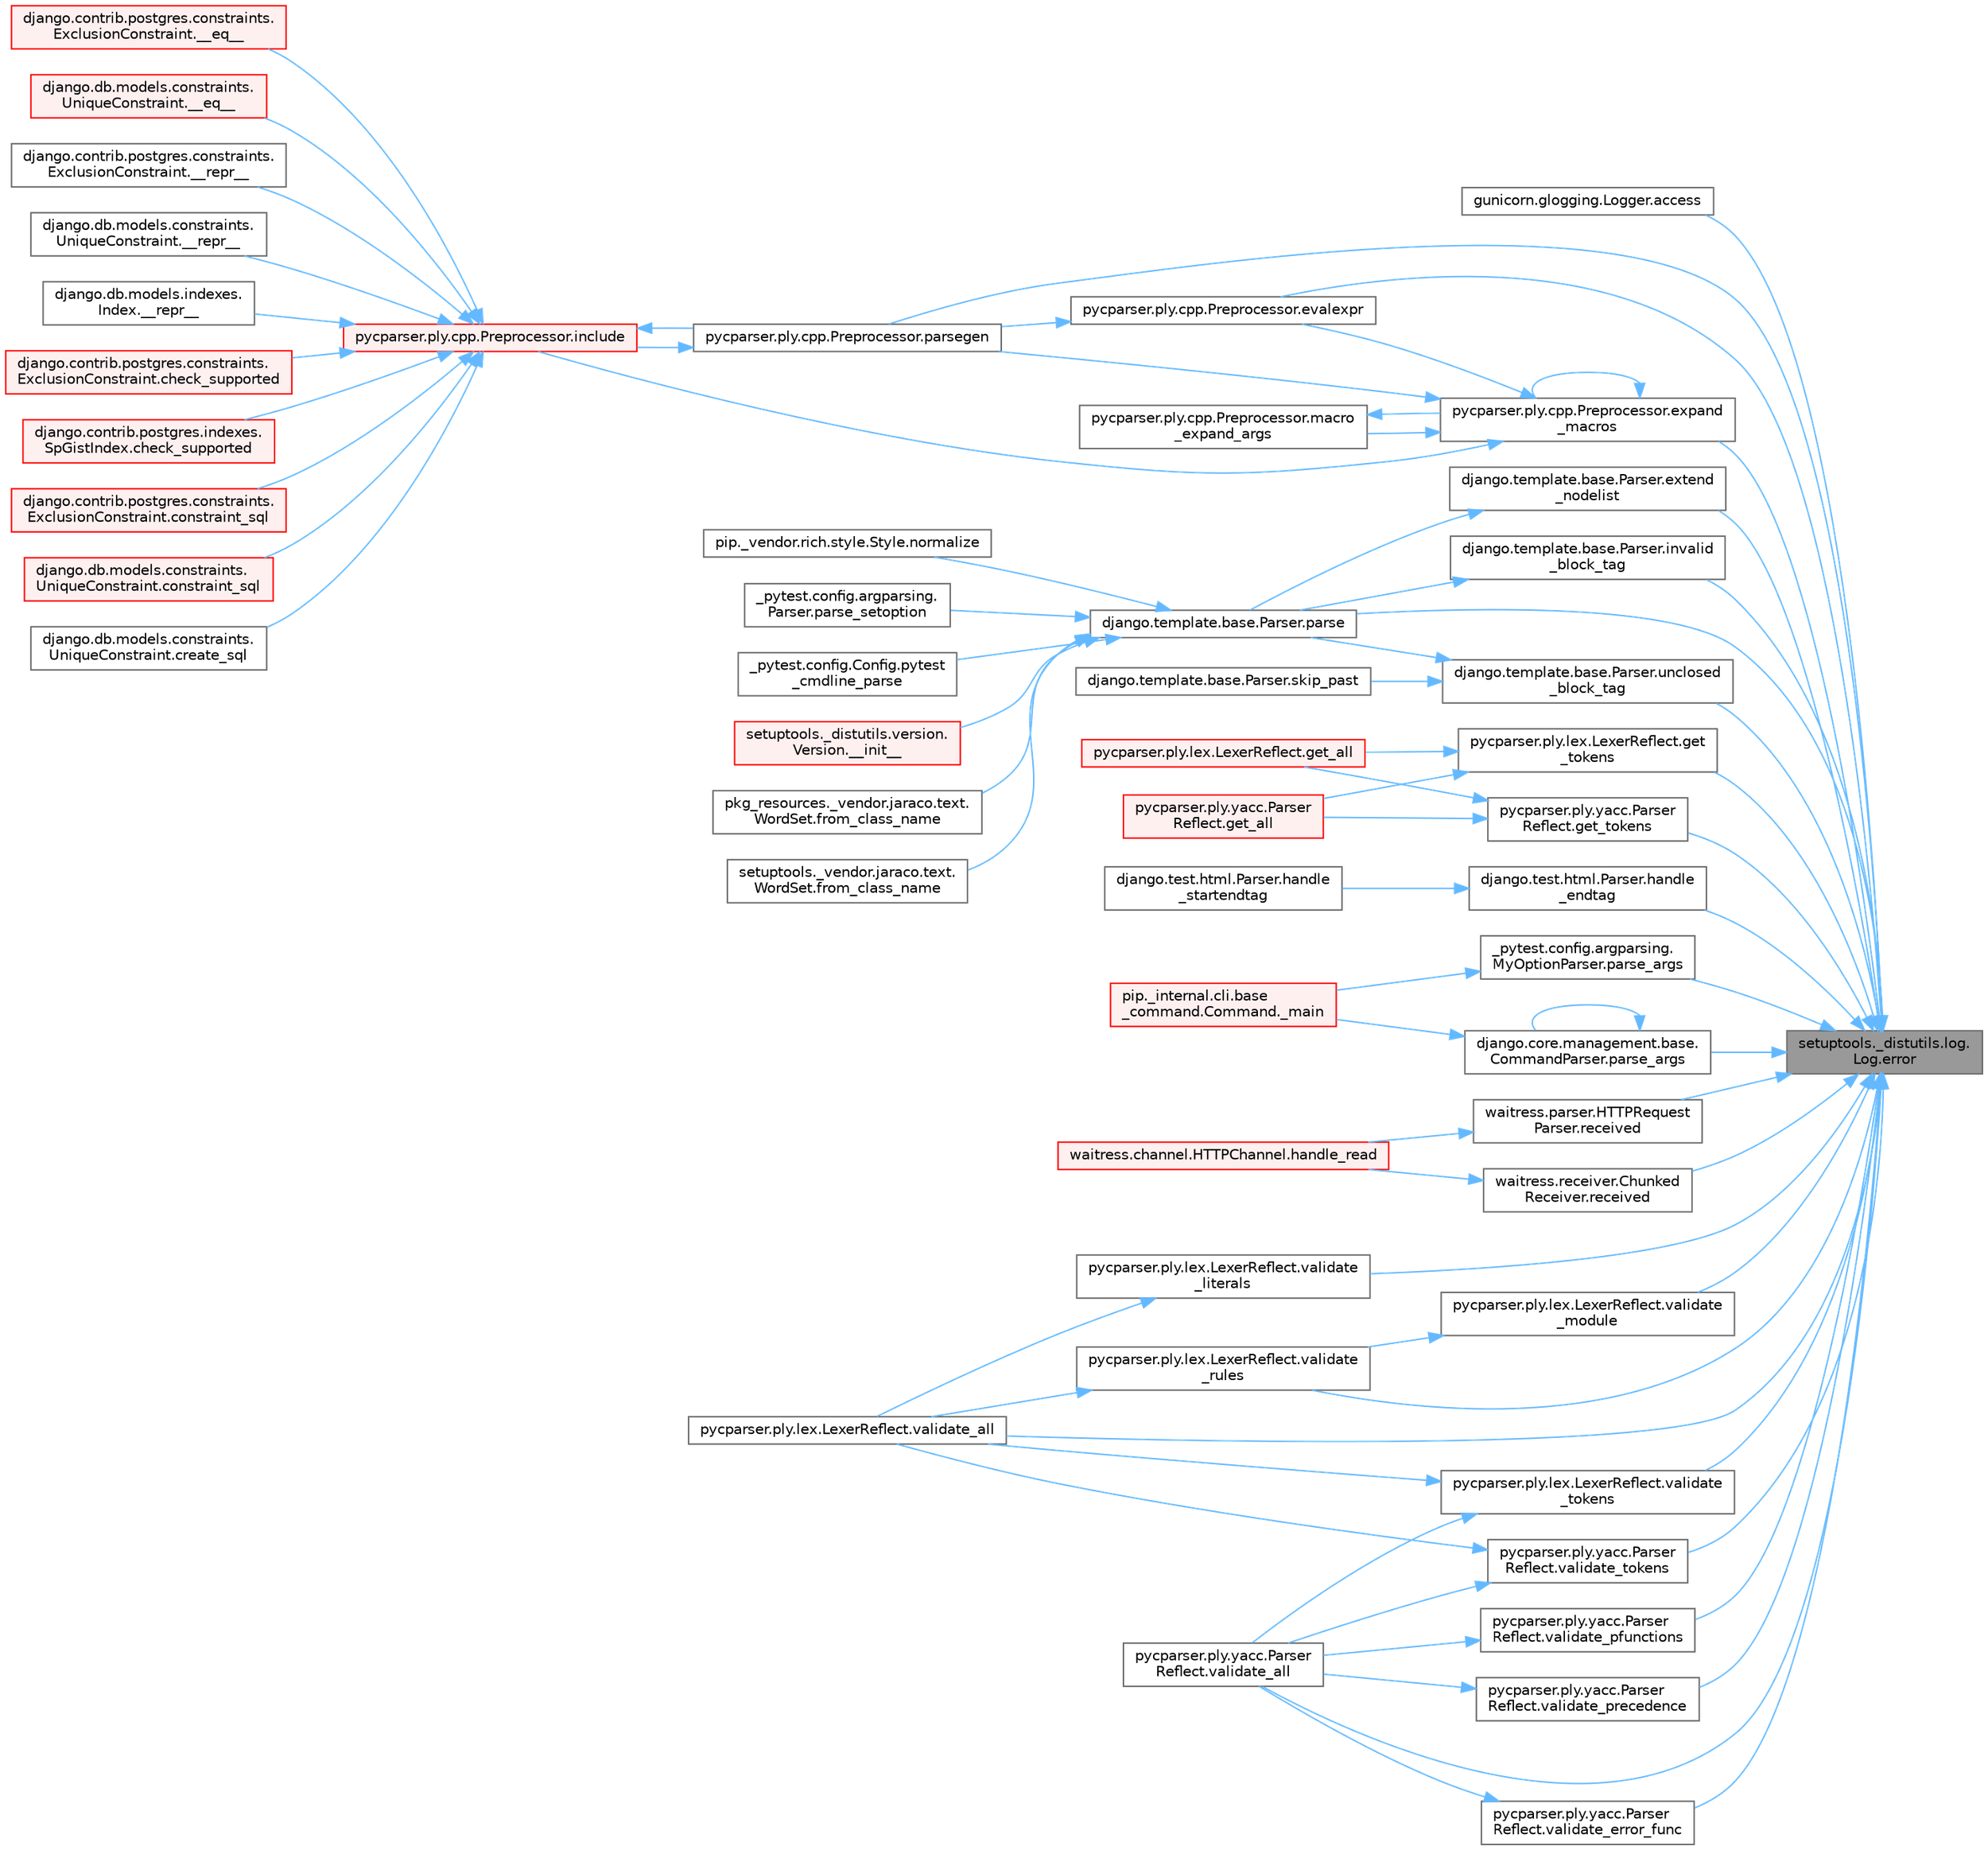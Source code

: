 digraph "setuptools._distutils.log.Log.error"
{
 // LATEX_PDF_SIZE
  bgcolor="transparent";
  edge [fontname=Helvetica,fontsize=10,labelfontname=Helvetica,labelfontsize=10];
  node [fontname=Helvetica,fontsize=10,shape=box,height=0.2,width=0.4];
  rankdir="RL";
  Node1 [id="Node000001",label="setuptools._distutils.log.\lLog.error",height=0.2,width=0.4,color="gray40", fillcolor="grey60", style="filled", fontcolor="black",tooltip=" "];
  Node1 -> Node2 [id="edge1_Node000001_Node000002",dir="back",color="steelblue1",style="solid",tooltip=" "];
  Node2 [id="Node000002",label="gunicorn.glogging.Logger.access",height=0.2,width=0.4,color="grey40", fillcolor="white", style="filled",URL="$classgunicorn_1_1glogging_1_1_logger.html#a3b9fcb2cb9d7803a849f41d52df08b4b",tooltip=" "];
  Node1 -> Node3 [id="edge2_Node000001_Node000003",dir="back",color="steelblue1",style="solid",tooltip=" "];
  Node3 [id="Node000003",label="pycparser.ply.cpp.Preprocessor.evalexpr",height=0.2,width=0.4,color="grey40", fillcolor="white", style="filled",URL="$classpycparser_1_1ply_1_1cpp_1_1_preprocessor.html#a3c16ad6c28242d1214d20158b02ecabd",tooltip=" "];
  Node3 -> Node4 [id="edge3_Node000003_Node000004",dir="back",color="steelblue1",style="solid",tooltip=" "];
  Node4 [id="Node000004",label="pycparser.ply.cpp.Preprocessor.parsegen",height=0.2,width=0.4,color="grey40", fillcolor="white", style="filled",URL="$classpycparser_1_1ply_1_1cpp_1_1_preprocessor.html#aad71ed64ebab07f9eafb0b36f9108723",tooltip=" "];
  Node4 -> Node5 [id="edge4_Node000004_Node000005",dir="back",color="steelblue1",style="solid",tooltip=" "];
  Node5 [id="Node000005",label="pycparser.ply.cpp.Preprocessor.include",height=0.2,width=0.4,color="red", fillcolor="#FFF0F0", style="filled",URL="$classpycparser_1_1ply_1_1cpp_1_1_preprocessor.html#aa91b0516d72dcf45e3d21b35b84ea1e0",tooltip=" "];
  Node5 -> Node6 [id="edge5_Node000005_Node000006",dir="back",color="steelblue1",style="solid",tooltip=" "];
  Node6 [id="Node000006",label="django.contrib.postgres.constraints.\lExclusionConstraint.__eq__",height=0.2,width=0.4,color="red", fillcolor="#FFF0F0", style="filled",URL="$classdjango_1_1contrib_1_1postgres_1_1constraints_1_1_exclusion_constraint.html#af496d048323e51177e1239475f9fe47c",tooltip=" "];
  Node5 -> Node15 [id="edge6_Node000005_Node000015",dir="back",color="steelblue1",style="solid",tooltip=" "];
  Node15 [id="Node000015",label="django.db.models.constraints.\lUniqueConstraint.__eq__",height=0.2,width=0.4,color="red", fillcolor="#FFF0F0", style="filled",URL="$classdjango_1_1db_1_1models_1_1constraints_1_1_unique_constraint.html#a1a877e5c6def4673a480b3fd44e3ad19",tooltip=" "];
  Node5 -> Node16 [id="edge7_Node000005_Node000016",dir="back",color="steelblue1",style="solid",tooltip=" "];
  Node16 [id="Node000016",label="django.contrib.postgres.constraints.\lExclusionConstraint.__repr__",height=0.2,width=0.4,color="grey40", fillcolor="white", style="filled",URL="$classdjango_1_1contrib_1_1postgres_1_1constraints_1_1_exclusion_constraint.html#a0771594ced240daa3e783f821d28adb5",tooltip=" "];
  Node5 -> Node17 [id="edge8_Node000005_Node000017",dir="back",color="steelblue1",style="solid",tooltip=" "];
  Node17 [id="Node000017",label="django.db.models.constraints.\lUniqueConstraint.__repr__",height=0.2,width=0.4,color="grey40", fillcolor="white", style="filled",URL="$classdjango_1_1db_1_1models_1_1constraints_1_1_unique_constraint.html#a182454ed288d36d2033f34e2442e63b6",tooltip=" "];
  Node5 -> Node18 [id="edge9_Node000005_Node000018",dir="back",color="steelblue1",style="solid",tooltip=" "];
  Node18 [id="Node000018",label="django.db.models.indexes.\lIndex.__repr__",height=0.2,width=0.4,color="grey40", fillcolor="white", style="filled",URL="$classdjango_1_1db_1_1models_1_1indexes_1_1_index.html#a491779817a13ed7b81a3fa01cb34b2c6",tooltip=" "];
  Node5 -> Node19 [id="edge10_Node000005_Node000019",dir="back",color="steelblue1",style="solid",tooltip=" "];
  Node19 [id="Node000019",label="django.contrib.postgres.constraints.\lExclusionConstraint.check_supported",height=0.2,width=0.4,color="red", fillcolor="#FFF0F0", style="filled",URL="$classdjango_1_1contrib_1_1postgres_1_1constraints_1_1_exclusion_constraint.html#afce44af1fdf188bca4592f852eb897c3",tooltip=" "];
  Node5 -> Node22 [id="edge11_Node000005_Node000022",dir="back",color="steelblue1",style="solid",tooltip=" "];
  Node22 [id="Node000022",label="django.contrib.postgres.indexes.\lSpGistIndex.check_supported",height=0.2,width=0.4,color="red", fillcolor="#FFF0F0", style="filled",URL="$classdjango_1_1contrib_1_1postgres_1_1indexes_1_1_sp_gist_index.html#aa2d05c1b3c304ae928ef271c01011447",tooltip=" "];
  Node5 -> Node23 [id="edge12_Node000005_Node000023",dir="back",color="steelblue1",style="solid",tooltip=" "];
  Node23 [id="Node000023",label="django.contrib.postgres.constraints.\lExclusionConstraint.constraint_sql",height=0.2,width=0.4,color="red", fillcolor="#FFF0F0", style="filled",URL="$classdjango_1_1contrib_1_1postgres_1_1constraints_1_1_exclusion_constraint.html#a9c7786d94df04c688d948011958a68c1",tooltip=" "];
  Node5 -> Node24 [id="edge13_Node000005_Node000024",dir="back",color="steelblue1",style="solid",tooltip=" "];
  Node24 [id="Node000024",label="django.db.models.constraints.\lUniqueConstraint.constraint_sql",height=0.2,width=0.4,color="red", fillcolor="#FFF0F0", style="filled",URL="$classdjango_1_1db_1_1models_1_1constraints_1_1_unique_constraint.html#ad8e91d3d3fb576b5000de9908877754d",tooltip=" "];
  Node5 -> Node25 [id="edge14_Node000005_Node000025",dir="back",color="steelblue1",style="solid",tooltip=" "];
  Node25 [id="Node000025",label="django.db.models.constraints.\lUniqueConstraint.create_sql",height=0.2,width=0.4,color="grey40", fillcolor="white", style="filled",URL="$classdjango_1_1db_1_1models_1_1constraints_1_1_unique_constraint.html#ad0cc45d12329073fac8ae7b419a34cae",tooltip=" "];
  Node5 -> Node4 [id="edge15_Node000005_Node000004",dir="back",color="steelblue1",style="solid",tooltip=" "];
  Node1 -> Node459 [id="edge16_Node000001_Node000459",dir="back",color="steelblue1",style="solid",tooltip=" "];
  Node459 [id="Node000459",label="pycparser.ply.cpp.Preprocessor.expand\l_macros",height=0.2,width=0.4,color="grey40", fillcolor="white", style="filled",URL="$classpycparser_1_1ply_1_1cpp_1_1_preprocessor.html#a4ac7e926ac9f68ef96f58e704a570d42",tooltip=" "];
  Node459 -> Node3 [id="edge17_Node000459_Node000003",dir="back",color="steelblue1",style="solid",tooltip=" "];
  Node459 -> Node459 [id="edge18_Node000459_Node000459",dir="back",color="steelblue1",style="solid",tooltip=" "];
  Node459 -> Node5 [id="edge19_Node000459_Node000005",dir="back",color="steelblue1",style="solid",tooltip=" "];
  Node459 -> Node460 [id="edge20_Node000459_Node000460",dir="back",color="steelblue1",style="solid",tooltip=" "];
  Node460 [id="Node000460",label="pycparser.ply.cpp.Preprocessor.macro\l_expand_args",height=0.2,width=0.4,color="grey40", fillcolor="white", style="filled",URL="$classpycparser_1_1ply_1_1cpp_1_1_preprocessor.html#a320b003959fb43eb0be175c9b80fea2d",tooltip=" "];
  Node460 -> Node459 [id="edge21_Node000460_Node000459",dir="back",color="steelblue1",style="solid",tooltip=" "];
  Node459 -> Node4 [id="edge22_Node000459_Node000004",dir="back",color="steelblue1",style="solid",tooltip=" "];
  Node1 -> Node461 [id="edge23_Node000001_Node000461",dir="back",color="steelblue1",style="solid",tooltip=" "];
  Node461 [id="Node000461",label="django.template.base.Parser.extend\l_nodelist",height=0.2,width=0.4,color="grey40", fillcolor="white", style="filled",URL="$classdjango_1_1template_1_1base_1_1_parser.html#a18cc3b61dee227ebe679d5a97e219f55",tooltip=" "];
  Node461 -> Node462 [id="edge24_Node000461_Node000462",dir="back",color="steelblue1",style="solid",tooltip=" "];
  Node462 [id="Node000462",label="django.template.base.Parser.parse",height=0.2,width=0.4,color="grey40", fillcolor="white", style="filled",URL="$classdjango_1_1template_1_1base_1_1_parser.html#adf49a6d849c5bc731f4dcd79bbd13e52",tooltip=" "];
  Node462 -> Node463 [id="edge25_Node000462_Node000463",dir="back",color="steelblue1",style="solid",tooltip=" "];
  Node463 [id="Node000463",label="setuptools._distutils.version.\lVersion.__init__",height=0.2,width=0.4,color="red", fillcolor="#FFF0F0", style="filled",URL="$classsetuptools_1_1__distutils_1_1version_1_1_version.html#a6eb3c2f0d326644884717848b784e398",tooltip=" "];
  Node462 -> Node464 [id="edge26_Node000462_Node000464",dir="back",color="steelblue1",style="solid",tooltip=" "];
  Node464 [id="Node000464",label="pkg_resources._vendor.jaraco.text.\lWordSet.from_class_name",height=0.2,width=0.4,color="grey40", fillcolor="white", style="filled",URL="$classpkg__resources_1_1__vendor_1_1jaraco_1_1text_1_1_word_set.html#a34e366f395f8e0b61e6b66a93bc8e848",tooltip=" "];
  Node462 -> Node465 [id="edge27_Node000462_Node000465",dir="back",color="steelblue1",style="solid",tooltip=" "];
  Node465 [id="Node000465",label="setuptools._vendor.jaraco.text.\lWordSet.from_class_name",height=0.2,width=0.4,color="grey40", fillcolor="white", style="filled",URL="$classsetuptools_1_1__vendor_1_1jaraco_1_1text_1_1_word_set.html#acc6d49fea7948867996de1a704579124",tooltip=" "];
  Node462 -> Node466 [id="edge28_Node000462_Node000466",dir="back",color="steelblue1",style="solid",tooltip=" "];
  Node466 [id="Node000466",label="pip._vendor.rich.style.Style.normalize",height=0.2,width=0.4,color="grey40", fillcolor="white", style="filled",URL="$classpip_1_1__vendor_1_1rich_1_1style_1_1_style.html#a702aa841b25a26307558cb52dcb12f0d",tooltip=" "];
  Node462 -> Node467 [id="edge29_Node000462_Node000467",dir="back",color="steelblue1",style="solid",tooltip=" "];
  Node467 [id="Node000467",label="_pytest.config.argparsing.\lParser.parse_setoption",height=0.2,width=0.4,color="grey40", fillcolor="white", style="filled",URL="$class__pytest_1_1config_1_1argparsing_1_1_parser.html#a406b16cc4dad29c64f46812c624e203c",tooltip=" "];
  Node462 -> Node468 [id="edge30_Node000462_Node000468",dir="back",color="steelblue1",style="solid",tooltip=" "];
  Node468 [id="Node000468",label="_pytest.config.Config.pytest\l_cmdline_parse",height=0.2,width=0.4,color="grey40", fillcolor="white", style="filled",URL="$class__pytest_1_1config_1_1_config.html#a87d1af36d8238d7df5315b782f91fc1d",tooltip=" "];
  Node1 -> Node469 [id="edge31_Node000001_Node000469",dir="back",color="steelblue1",style="solid",tooltip=" "];
  Node469 [id="Node000469",label="pycparser.ply.lex.LexerReflect.get\l_tokens",height=0.2,width=0.4,color="grey40", fillcolor="white", style="filled",URL="$classpycparser_1_1ply_1_1lex_1_1_lexer_reflect.html#a10983bce282c9b55abb82ce3807c6286",tooltip=" "];
  Node469 -> Node470 [id="edge32_Node000469_Node000470",dir="back",color="steelblue1",style="solid",tooltip=" "];
  Node470 [id="Node000470",label="pycparser.ply.lex.LexerReflect.get_all",height=0.2,width=0.4,color="red", fillcolor="#FFF0F0", style="filled",URL="$classpycparser_1_1ply_1_1lex_1_1_lexer_reflect.html#a4726c4266e47d444a39bb9b01b73ef7d",tooltip=" "];
  Node469 -> Node473 [id="edge33_Node000469_Node000473",dir="back",color="steelblue1",style="solid",tooltip=" "];
  Node473 [id="Node000473",label="pycparser.ply.yacc.Parser\lReflect.get_all",height=0.2,width=0.4,color="red", fillcolor="#FFF0F0", style="filled",URL="$classpycparser_1_1ply_1_1yacc_1_1_parser_reflect.html#a3bd6a068b6384b296166f90669530504",tooltip=" "];
  Node1 -> Node474 [id="edge34_Node000001_Node000474",dir="back",color="steelblue1",style="solid",tooltip=" "];
  Node474 [id="Node000474",label="pycparser.ply.yacc.Parser\lReflect.get_tokens",height=0.2,width=0.4,color="grey40", fillcolor="white", style="filled",URL="$classpycparser_1_1ply_1_1yacc_1_1_parser_reflect.html#a32a8391d1552f74d1fd812eec68dc908",tooltip=" "];
  Node474 -> Node470 [id="edge35_Node000474_Node000470",dir="back",color="steelblue1",style="solid",tooltip=" "];
  Node474 -> Node473 [id="edge36_Node000474_Node000473",dir="back",color="steelblue1",style="solid",tooltip=" "];
  Node1 -> Node475 [id="edge37_Node000001_Node000475",dir="back",color="steelblue1",style="solid",tooltip=" "];
  Node475 [id="Node000475",label="django.test.html.Parser.handle\l_endtag",height=0.2,width=0.4,color="grey40", fillcolor="white", style="filled",URL="$classdjango_1_1test_1_1html_1_1_parser.html#a884b3359f3c54327e1eb7315d24e003d",tooltip=" "];
  Node475 -> Node476 [id="edge38_Node000475_Node000476",dir="back",color="steelblue1",style="solid",tooltip=" "];
  Node476 [id="Node000476",label="django.test.html.Parser.handle\l_startendtag",height=0.2,width=0.4,color="grey40", fillcolor="white", style="filled",URL="$classdjango_1_1test_1_1html_1_1_parser.html#a3d5c6af442187d52d229d18e4f87c2c2",tooltip=" "];
  Node1 -> Node477 [id="edge39_Node000001_Node000477",dir="back",color="steelblue1",style="solid",tooltip=" "];
  Node477 [id="Node000477",label="django.template.base.Parser.invalid\l_block_tag",height=0.2,width=0.4,color="grey40", fillcolor="white", style="filled",URL="$classdjango_1_1template_1_1base_1_1_parser.html#ad5b5b4e7969f94be4891ad344fb51af5",tooltip=" "];
  Node477 -> Node462 [id="edge40_Node000477_Node000462",dir="back",color="steelblue1",style="solid",tooltip=" "];
  Node1 -> Node462 [id="edge41_Node000001_Node000462",dir="back",color="steelblue1",style="solid",tooltip=" "];
  Node1 -> Node478 [id="edge42_Node000001_Node000478",dir="back",color="steelblue1",style="solid",tooltip=" "];
  Node478 [id="Node000478",label="_pytest.config.argparsing.\lMyOptionParser.parse_args",height=0.2,width=0.4,color="grey40", fillcolor="white", style="filled",URL="$class__pytest_1_1config_1_1argparsing_1_1_my_option_parser.html#ab9c41ef7aa3563347d264f1b7a8a1a66",tooltip=" "];
  Node478 -> Node479 [id="edge43_Node000478_Node000479",dir="back",color="steelblue1",style="solid",tooltip=" "];
  Node479 [id="Node000479",label="pip._internal.cli.base\l_command.Command._main",height=0.2,width=0.4,color="red", fillcolor="#FFF0F0", style="filled",URL="$classpip_1_1__internal_1_1cli_1_1base__command_1_1_command.html#a8bd305e8a444810d66cd9376bd3a63c9",tooltip=" "];
  Node1 -> Node481 [id="edge44_Node000001_Node000481",dir="back",color="steelblue1",style="solid",tooltip=" "];
  Node481 [id="Node000481",label="django.core.management.base.\lCommandParser.parse_args",height=0.2,width=0.4,color="grey40", fillcolor="white", style="filled",URL="$classdjango_1_1core_1_1management_1_1base_1_1_command_parser.html#a3bfc67243196388c65ea6d0755637db5",tooltip=" "];
  Node481 -> Node479 [id="edge45_Node000481_Node000479",dir="back",color="steelblue1",style="solid",tooltip=" "];
  Node481 -> Node481 [id="edge46_Node000481_Node000481",dir="back",color="steelblue1",style="solid",tooltip=" "];
  Node1 -> Node4 [id="edge47_Node000001_Node000004",dir="back",color="steelblue1",style="solid",tooltip=" "];
  Node1 -> Node482 [id="edge48_Node000001_Node000482",dir="back",color="steelblue1",style="solid",tooltip=" "];
  Node482 [id="Node000482",label="waitress.parser.HTTPRequest\lParser.received",height=0.2,width=0.4,color="grey40", fillcolor="white", style="filled",URL="$classwaitress_1_1parser_1_1_h_t_t_p_request_parser.html#a37aaf6b973fa4959ae4fe6fe4048fc24",tooltip=" "];
  Node482 -> Node78 [id="edge49_Node000482_Node000078",dir="back",color="steelblue1",style="solid",tooltip=" "];
  Node78 [id="Node000078",label="waitress.channel.HTTPChannel.handle_read",height=0.2,width=0.4,color="red", fillcolor="#FFF0F0", style="filled",URL="$classwaitress_1_1channel_1_1_h_t_t_p_channel.html#a1d690aa5821ba04f0e06883c7d5791c1",tooltip=" "];
  Node1 -> Node483 [id="edge50_Node000001_Node000483",dir="back",color="steelblue1",style="solid",tooltip=" "];
  Node483 [id="Node000483",label="waitress.receiver.Chunked\lReceiver.received",height=0.2,width=0.4,color="grey40", fillcolor="white", style="filled",URL="$classwaitress_1_1receiver_1_1_chunked_receiver.html#a560337d435bad205b28d765329a3d9e0",tooltip=" "];
  Node483 -> Node78 [id="edge51_Node000483_Node000078",dir="back",color="steelblue1",style="solid",tooltip=" "];
  Node1 -> Node484 [id="edge52_Node000001_Node000484",dir="back",color="steelblue1",style="solid",tooltip=" "];
  Node484 [id="Node000484",label="django.template.base.Parser.unclosed\l_block_tag",height=0.2,width=0.4,color="grey40", fillcolor="white", style="filled",URL="$classdjango_1_1template_1_1base_1_1_parser.html#a5ee190e13908db0573b7687deb43b639",tooltip=" "];
  Node484 -> Node462 [id="edge53_Node000484_Node000462",dir="back",color="steelblue1",style="solid",tooltip=" "];
  Node484 -> Node485 [id="edge54_Node000484_Node000485",dir="back",color="steelblue1",style="solid",tooltip=" "];
  Node485 [id="Node000485",label="django.template.base.Parser.skip_past",height=0.2,width=0.4,color="grey40", fillcolor="white", style="filled",URL="$classdjango_1_1template_1_1base_1_1_parser.html#a72392545b9bed168737680aa4491807f",tooltip=" "];
  Node1 -> Node486 [id="edge55_Node000001_Node000486",dir="back",color="steelblue1",style="solid",tooltip=" "];
  Node486 [id="Node000486",label="pycparser.ply.lex.LexerReflect.validate_all",height=0.2,width=0.4,color="grey40", fillcolor="white", style="filled",URL="$classpycparser_1_1ply_1_1lex_1_1_lexer_reflect.html#a218bcca937278cc45093167729bfb7ac",tooltip=" "];
  Node1 -> Node487 [id="edge56_Node000001_Node000487",dir="back",color="steelblue1",style="solid",tooltip=" "];
  Node487 [id="Node000487",label="pycparser.ply.yacc.Parser\lReflect.validate_all",height=0.2,width=0.4,color="grey40", fillcolor="white", style="filled",URL="$classpycparser_1_1ply_1_1yacc_1_1_parser_reflect.html#a96ac0824424f670c89156918f699b845",tooltip=" "];
  Node1 -> Node488 [id="edge57_Node000001_Node000488",dir="back",color="steelblue1",style="solid",tooltip=" "];
  Node488 [id="Node000488",label="pycparser.ply.yacc.Parser\lReflect.validate_error_func",height=0.2,width=0.4,color="grey40", fillcolor="white", style="filled",URL="$classpycparser_1_1ply_1_1yacc_1_1_parser_reflect.html#abb7904164b127d4246ed5a91ddf741a8",tooltip=" "];
  Node488 -> Node487 [id="edge58_Node000488_Node000487",dir="back",color="steelblue1",style="solid",tooltip=" "];
  Node1 -> Node489 [id="edge59_Node000001_Node000489",dir="back",color="steelblue1",style="solid",tooltip=" "];
  Node489 [id="Node000489",label="pycparser.ply.lex.LexerReflect.validate\l_literals",height=0.2,width=0.4,color="grey40", fillcolor="white", style="filled",URL="$classpycparser_1_1ply_1_1lex_1_1_lexer_reflect.html#a7797d2874e80da683e656d5ba97f4a11",tooltip=" "];
  Node489 -> Node486 [id="edge60_Node000489_Node000486",dir="back",color="steelblue1",style="solid",tooltip=" "];
  Node1 -> Node490 [id="edge61_Node000001_Node000490",dir="back",color="steelblue1",style="solid",tooltip=" "];
  Node490 [id="Node000490",label="pycparser.ply.lex.LexerReflect.validate\l_module",height=0.2,width=0.4,color="grey40", fillcolor="white", style="filled",URL="$classpycparser_1_1ply_1_1lex_1_1_lexer_reflect.html#ac4c78bbfe7d389bff02bd7fb7222d4f9",tooltip=" "];
  Node490 -> Node491 [id="edge62_Node000490_Node000491",dir="back",color="steelblue1",style="solid",tooltip=" "];
  Node491 [id="Node000491",label="pycparser.ply.lex.LexerReflect.validate\l_rules",height=0.2,width=0.4,color="grey40", fillcolor="white", style="filled",URL="$classpycparser_1_1ply_1_1lex_1_1_lexer_reflect.html#a16c717b08e8dfb81b432995308be295a",tooltip=" "];
  Node491 -> Node486 [id="edge63_Node000491_Node000486",dir="back",color="steelblue1",style="solid",tooltip=" "];
  Node1 -> Node492 [id="edge64_Node000001_Node000492",dir="back",color="steelblue1",style="solid",tooltip=" "];
  Node492 [id="Node000492",label="pycparser.ply.yacc.Parser\lReflect.validate_pfunctions",height=0.2,width=0.4,color="grey40", fillcolor="white", style="filled",URL="$classpycparser_1_1ply_1_1yacc_1_1_parser_reflect.html#ad6caed0ceb47c1d26816271401d68b32",tooltip=" "];
  Node492 -> Node487 [id="edge65_Node000492_Node000487",dir="back",color="steelblue1",style="solid",tooltip=" "];
  Node1 -> Node493 [id="edge66_Node000001_Node000493",dir="back",color="steelblue1",style="solid",tooltip=" "];
  Node493 [id="Node000493",label="pycparser.ply.yacc.Parser\lReflect.validate_precedence",height=0.2,width=0.4,color="grey40", fillcolor="white", style="filled",URL="$classpycparser_1_1ply_1_1yacc_1_1_parser_reflect.html#a21d35acc015ce3c629247dc491dd9d20",tooltip=" "];
  Node493 -> Node487 [id="edge67_Node000493_Node000487",dir="back",color="steelblue1",style="solid",tooltip=" "];
  Node1 -> Node491 [id="edge68_Node000001_Node000491",dir="back",color="steelblue1",style="solid",tooltip=" "];
  Node1 -> Node494 [id="edge69_Node000001_Node000494",dir="back",color="steelblue1",style="solid",tooltip=" "];
  Node494 [id="Node000494",label="pycparser.ply.lex.LexerReflect.validate\l_tokens",height=0.2,width=0.4,color="grey40", fillcolor="white", style="filled",URL="$classpycparser_1_1ply_1_1lex_1_1_lexer_reflect.html#a4bdc9e539877f748edefcd978105615b",tooltip=" "];
  Node494 -> Node486 [id="edge70_Node000494_Node000486",dir="back",color="steelblue1",style="solid",tooltip=" "];
  Node494 -> Node487 [id="edge71_Node000494_Node000487",dir="back",color="steelblue1",style="solid",tooltip=" "];
  Node1 -> Node495 [id="edge72_Node000001_Node000495",dir="back",color="steelblue1",style="solid",tooltip=" "];
  Node495 [id="Node000495",label="pycparser.ply.yacc.Parser\lReflect.validate_tokens",height=0.2,width=0.4,color="grey40", fillcolor="white", style="filled",URL="$classpycparser_1_1ply_1_1yacc_1_1_parser_reflect.html#a8fc22ab3debc6125e0b5cd26910f94f4",tooltip=" "];
  Node495 -> Node486 [id="edge73_Node000495_Node000486",dir="back",color="steelblue1",style="solid",tooltip=" "];
  Node495 -> Node487 [id="edge74_Node000495_Node000487",dir="back",color="steelblue1",style="solid",tooltip=" "];
}
